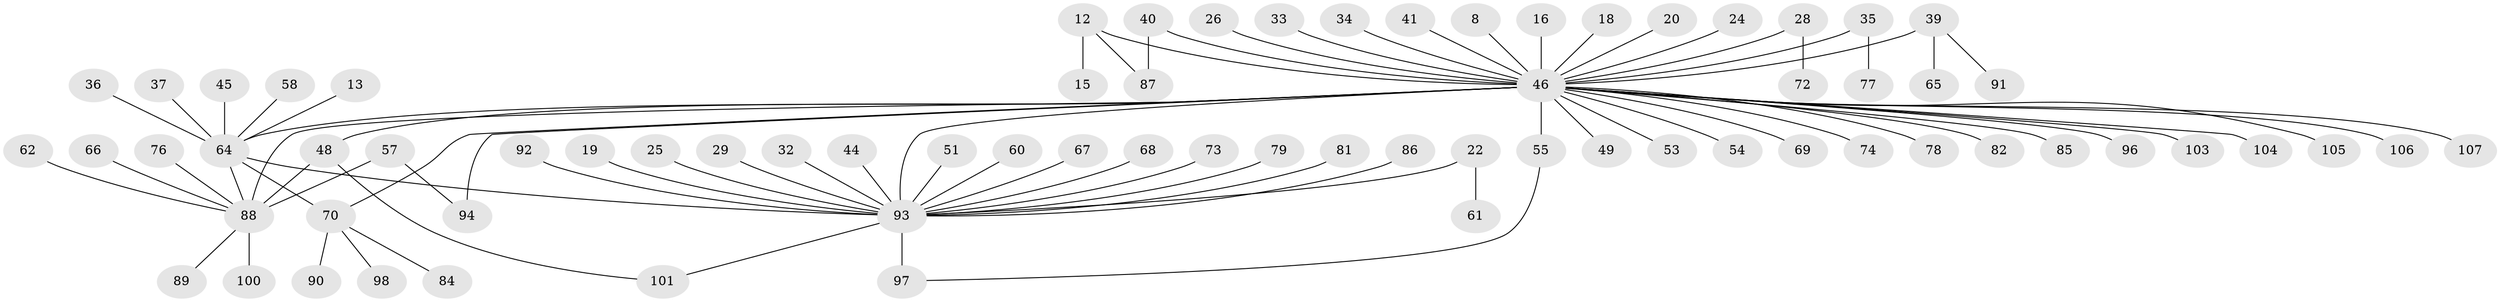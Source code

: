 // original degree distribution, {2: 0.14953271028037382, 34: 0.009345794392523364, 22: 0.009345794392523364, 6: 0.018691588785046728, 18: 0.009345794392523364, 15: 0.009345794392523364, 1: 0.5887850467289719, 8: 0.018691588785046728, 11: 0.009345794392523364, 4: 0.037383177570093455, 3: 0.102803738317757, 7: 0.018691588785046728, 5: 0.018691588785046728}
// Generated by graph-tools (version 1.1) at 2025/50/03/04/25 21:50:03]
// undirected, 74 vertices, 81 edges
graph export_dot {
graph [start="1"]
  node [color=gray90,style=filled];
  8;
  12;
  13;
  15;
  16;
  18;
  19;
  20 [super="+3"];
  22;
  24;
  25;
  26;
  28;
  29;
  32;
  33;
  34;
  35 [super="+9"];
  36;
  37;
  39 [super="+14"];
  40;
  41;
  44;
  45;
  46 [super="+6+2"];
  48 [super="+23"];
  49;
  51;
  53;
  54;
  55;
  57;
  58;
  60 [super="+21"];
  61;
  62 [super="+52"];
  64 [super="+7+30"];
  65;
  66;
  67;
  68;
  69;
  70 [super="+42+56"];
  72;
  73;
  74;
  76;
  77;
  78;
  79;
  81;
  82;
  84;
  85;
  86;
  87 [super="+43"];
  88 [super="+75"];
  89;
  90;
  91;
  92;
  93 [super="+50+11"];
  94 [super="+63"];
  96;
  97 [super="+59"];
  98;
  100 [super="+99"];
  101 [super="+83+95"];
  103;
  104;
  105;
  106;
  107 [super="+102"];
  8 -- 46;
  12 -- 15;
  12 -- 46 [weight=2];
  12 -- 87;
  13 -- 64;
  16 -- 46;
  18 -- 46;
  19 -- 93;
  20 -- 46;
  22 -- 61;
  22 -- 93 [weight=2];
  24 -- 46;
  25 -- 93;
  26 -- 46;
  28 -- 72;
  28 -- 46 [weight=2];
  29 -- 93;
  32 -- 93;
  33 -- 46;
  34 -- 46;
  35 -- 77;
  35 -- 46 [weight=2];
  36 -- 64;
  37 -- 64;
  39 -- 46 [weight=2];
  39 -- 65;
  39 -- 91;
  40 -- 46 [weight=2];
  40 -- 87;
  41 -- 46;
  44 -- 93;
  45 -- 64;
  46 -- 54 [weight=3];
  46 -- 55 [weight=3];
  46 -- 74;
  46 -- 85;
  46 -- 88 [weight=3];
  46 -- 96;
  46 -- 106;
  46 -- 48 [weight=2];
  46 -- 53;
  46 -- 49;
  46 -- 64 [weight=4];
  46 -- 69;
  46 -- 70;
  46 -- 78;
  46 -- 82;
  46 -- 103;
  46 -- 104;
  46 -- 105;
  46 -- 93 [weight=4];
  46 -- 94;
  46 -- 107;
  48 -- 101;
  48 -- 88 [weight=2];
  51 -- 93;
  55 -- 97;
  57 -- 94;
  57 -- 88 [weight=2];
  58 -- 64;
  60 -- 93;
  62 -- 88;
  64 -- 70 [weight=2];
  64 -- 88 [weight=3];
  64 -- 93 [weight=3];
  66 -- 88;
  67 -- 93;
  68 -- 93;
  70 -- 98;
  70 -- 84;
  70 -- 90;
  73 -- 93;
  76 -- 88;
  79 -- 93;
  81 -- 93;
  86 -- 93;
  88 -- 89;
  88 -- 100;
  92 -- 93;
  93 -- 97 [weight=2];
  93 -- 101;
}
